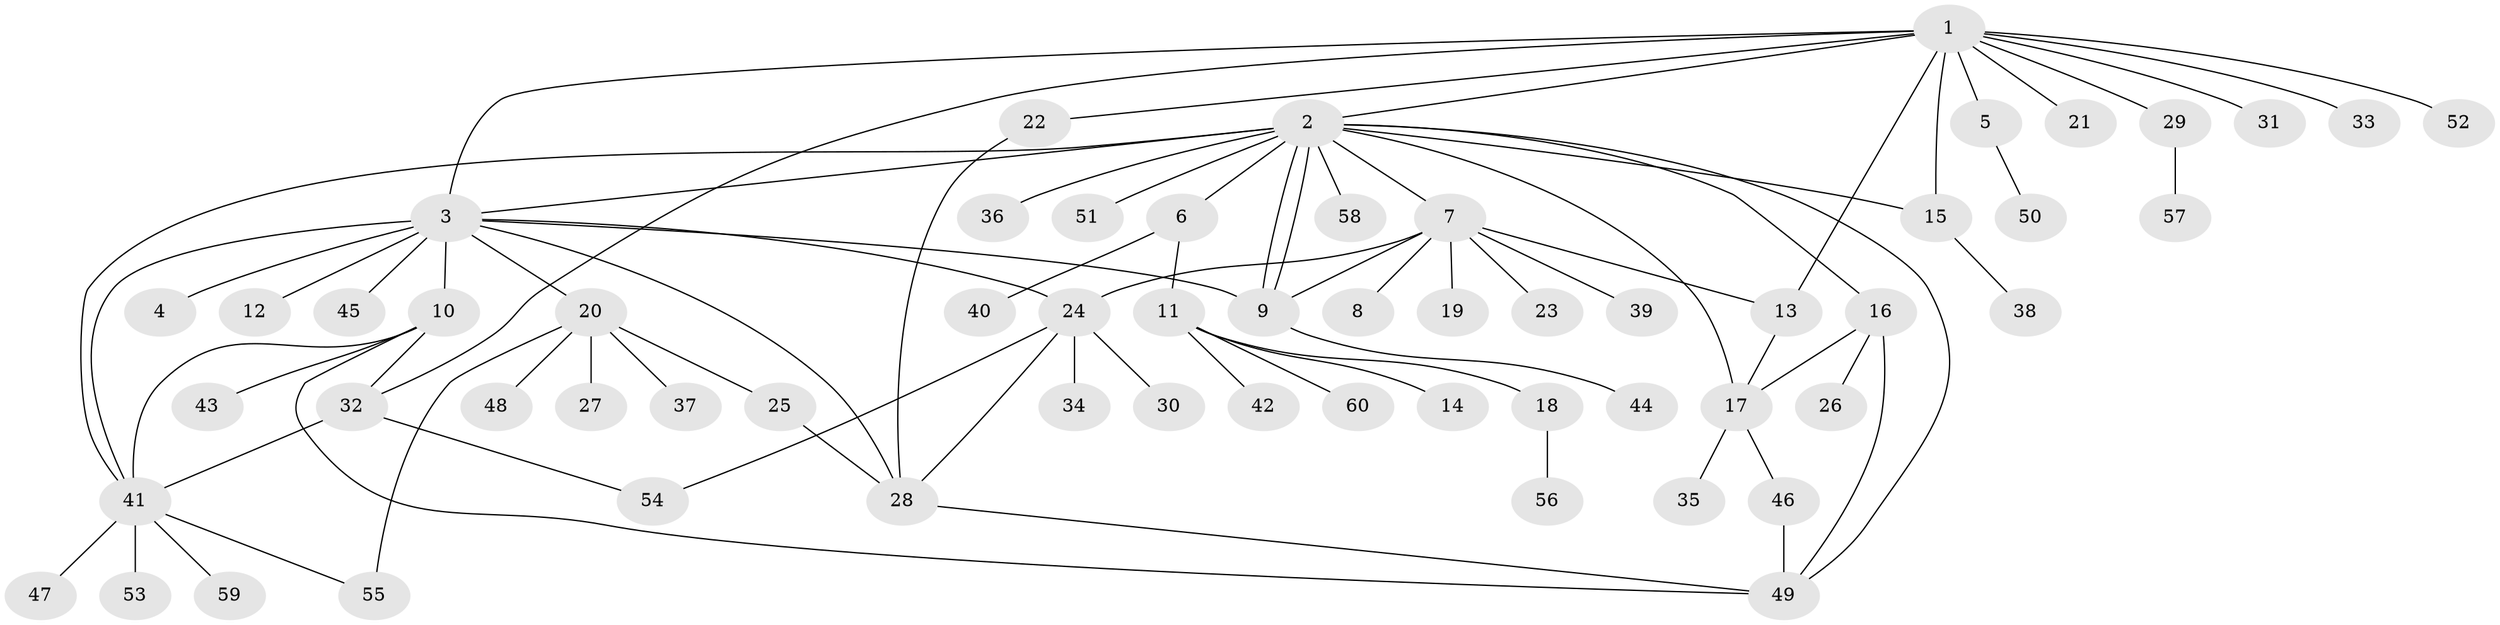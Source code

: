 // Generated by graph-tools (version 1.1) at 2025/26/03/09/25 03:26:05]
// undirected, 60 vertices, 81 edges
graph export_dot {
graph [start="1"]
  node [color=gray90,style=filled];
  1;
  2;
  3;
  4;
  5;
  6;
  7;
  8;
  9;
  10;
  11;
  12;
  13;
  14;
  15;
  16;
  17;
  18;
  19;
  20;
  21;
  22;
  23;
  24;
  25;
  26;
  27;
  28;
  29;
  30;
  31;
  32;
  33;
  34;
  35;
  36;
  37;
  38;
  39;
  40;
  41;
  42;
  43;
  44;
  45;
  46;
  47;
  48;
  49;
  50;
  51;
  52;
  53;
  54;
  55;
  56;
  57;
  58;
  59;
  60;
  1 -- 2;
  1 -- 3;
  1 -- 5;
  1 -- 13;
  1 -- 15;
  1 -- 21;
  1 -- 22;
  1 -- 29;
  1 -- 31;
  1 -- 32;
  1 -- 33;
  1 -- 52;
  2 -- 3;
  2 -- 6;
  2 -- 7;
  2 -- 9;
  2 -- 9;
  2 -- 15;
  2 -- 16;
  2 -- 17;
  2 -- 36;
  2 -- 41;
  2 -- 49;
  2 -- 51;
  2 -- 58;
  3 -- 4;
  3 -- 9;
  3 -- 10;
  3 -- 12;
  3 -- 20;
  3 -- 24;
  3 -- 28;
  3 -- 41;
  3 -- 45;
  5 -- 50;
  6 -- 11;
  6 -- 40;
  7 -- 8;
  7 -- 9;
  7 -- 13;
  7 -- 19;
  7 -- 23;
  7 -- 24;
  7 -- 39;
  9 -- 44;
  10 -- 32;
  10 -- 41;
  10 -- 43;
  10 -- 49;
  11 -- 14;
  11 -- 18;
  11 -- 42;
  11 -- 60;
  13 -- 17;
  15 -- 38;
  16 -- 17;
  16 -- 26;
  16 -- 49;
  17 -- 35;
  17 -- 46;
  18 -- 56;
  20 -- 25;
  20 -- 27;
  20 -- 37;
  20 -- 48;
  20 -- 55;
  22 -- 28;
  24 -- 28;
  24 -- 30;
  24 -- 34;
  24 -- 54;
  25 -- 28;
  28 -- 49;
  29 -- 57;
  32 -- 41;
  32 -- 54;
  41 -- 47;
  41 -- 53;
  41 -- 55;
  41 -- 59;
  46 -- 49;
}
